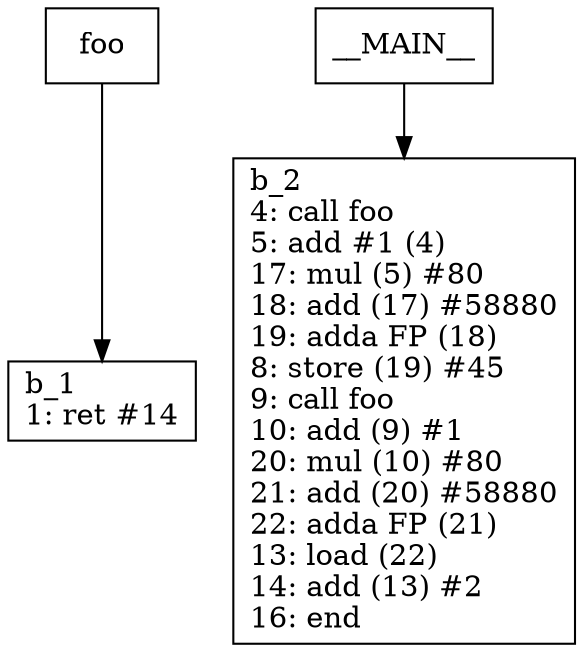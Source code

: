 digraph Computation {
node [shape=box];
foo -> b_1;
b_1 [label="b_1\l1: ret #14\l"]
__MAIN__ -> b_2;
b_2 [label="b_2\l4: call foo\l5: add #1 (4)\l17: mul (5) #80\l18: add (17) #58880\l19: adda FP (18)\l8: store (19) #45\l9: call foo\l10: add (9) #1\l20: mul (10) #80\l21: add (20) #58880\l22: adda FP (21)\l13: load (22)\l14: add (13) #2\l16: end\l"]
}